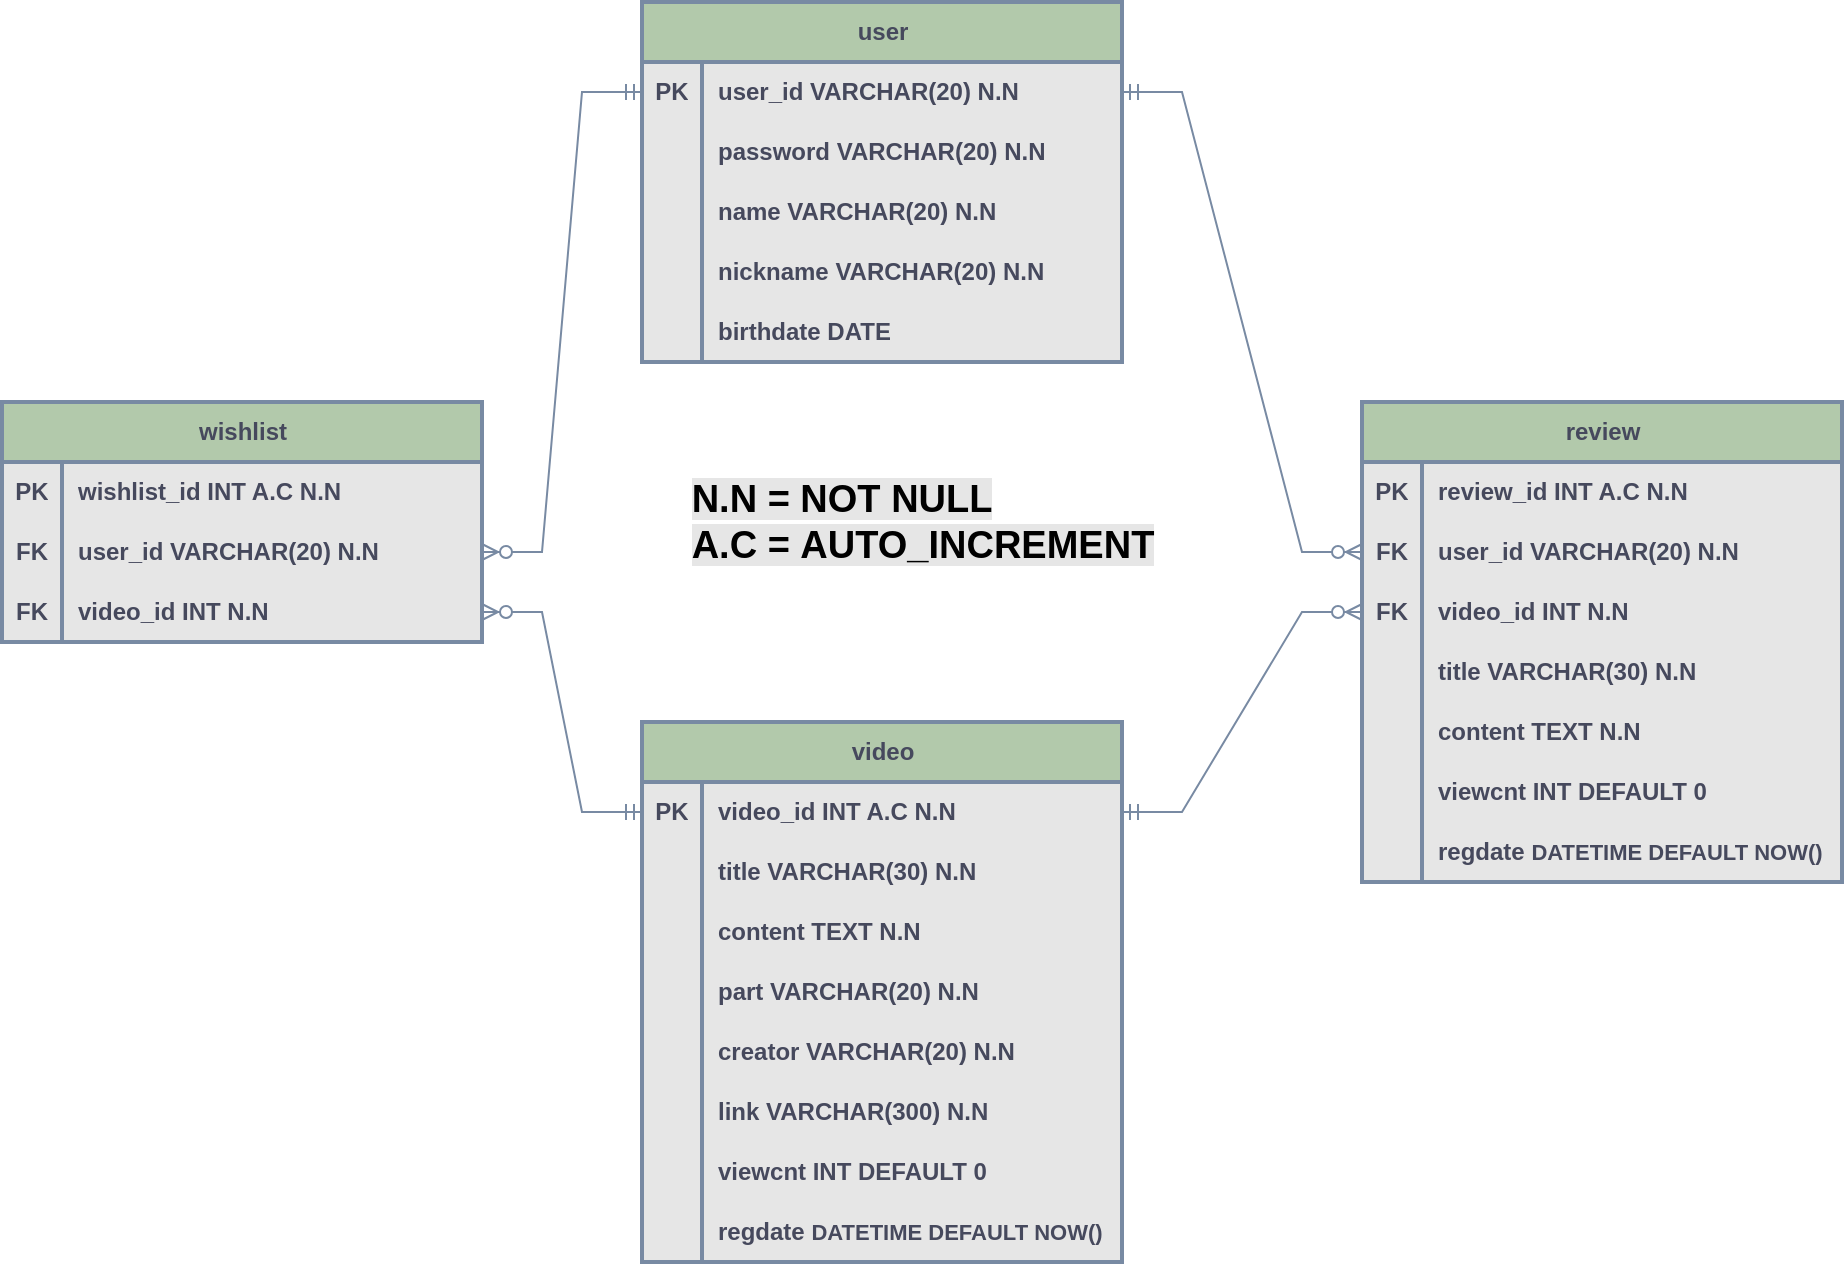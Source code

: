 <mxfile version="22.0.8" type="device">
  <diagram name="페이지-1" id="cCwl8LIfKbvLRUa88UwK">
    <mxGraphModel dx="2262" dy="659" grid="1" gridSize="10" guides="1" tooltips="1" connect="1" arrows="1" fold="1" page="1" pageScale="1" pageWidth="827" pageHeight="1169" math="0" shadow="0">
      <root>
        <mxCell id="0" />
        <mxCell id="1" parent="0" />
        <mxCell id="FIubQ1Pt_erhtiENu1x_-1" value="video" style="shape=table;startSize=30;container=1;collapsible=1;childLayout=tableLayout;fixedRows=1;rowLines=0;fontStyle=1;align=center;resizeLast=1;html=1;fillColor=#B2C9AB;strokeColor=#788AA3;swimlaneFillColor=#E6E6E6;strokeWidth=2;labelBackgroundColor=none;fontColor=#46495D;" parent="1" vertex="1">
          <mxGeometry x="200" y="480" width="240" height="270" as="geometry" />
        </mxCell>
        <mxCell id="FIubQ1Pt_erhtiENu1x_-5" value="" style="shape=tableRow;horizontal=0;startSize=0;swimlaneHead=0;swimlaneBody=0;fillColor=none;collapsible=0;dropTarget=0;points=[[0,0.5],[1,0.5]];portConstraint=eastwest;top=0;left=0;right=0;bottom=0;fontStyle=1;swimlaneFillColor=#E6E6E6;strokeWidth=2;labelBackgroundColor=none;strokeColor=#788AA3;fontColor=#46495D;" parent="FIubQ1Pt_erhtiENu1x_-1" vertex="1">
          <mxGeometry y="30" width="240" height="30" as="geometry" />
        </mxCell>
        <mxCell id="FIubQ1Pt_erhtiENu1x_-6" value="PK" style="shape=partialRectangle;connectable=0;fillColor=none;top=0;left=0;bottom=0;right=0;editable=1;overflow=hidden;whiteSpace=wrap;html=1;fontStyle=1;swimlaneFillColor=#E6E6E6;strokeWidth=2;labelBackgroundColor=none;strokeColor=#788AA3;fontColor=#46495D;" parent="FIubQ1Pt_erhtiENu1x_-5" vertex="1">
          <mxGeometry width="30" height="30" as="geometry">
            <mxRectangle width="30" height="30" as="alternateBounds" />
          </mxGeometry>
        </mxCell>
        <mxCell id="FIubQ1Pt_erhtiENu1x_-7" value="video_id INT A.C N.N" style="shape=partialRectangle;connectable=0;fillColor=none;top=0;left=0;bottom=0;right=0;align=left;spacingLeft=6;overflow=hidden;whiteSpace=wrap;html=1;fontStyle=1;swimlaneFillColor=#E6E6E6;strokeWidth=2;labelBackgroundColor=none;strokeColor=#788AA3;fontColor=#46495D;" parent="FIubQ1Pt_erhtiENu1x_-5" vertex="1">
          <mxGeometry x="30" width="210" height="30" as="geometry">
            <mxRectangle width="210" height="30" as="alternateBounds" />
          </mxGeometry>
        </mxCell>
        <mxCell id="FIubQ1Pt_erhtiENu1x_-95" value="" style="shape=tableRow;horizontal=0;startSize=0;swimlaneHead=0;swimlaneBody=0;fillColor=none;collapsible=0;dropTarget=0;points=[[0,0.5],[1,0.5]];portConstraint=eastwest;top=0;left=0;right=0;bottom=0;fontStyle=1;swimlaneFillColor=#E6E6E6;strokeWidth=2;labelBackgroundColor=none;strokeColor=#788AA3;fontColor=#46495D;" parent="FIubQ1Pt_erhtiENu1x_-1" vertex="1">
          <mxGeometry y="60" width="240" height="30" as="geometry" />
        </mxCell>
        <mxCell id="FIubQ1Pt_erhtiENu1x_-96" value="" style="shape=partialRectangle;connectable=0;fillColor=none;top=0;left=0;bottom=0;right=0;editable=1;overflow=hidden;whiteSpace=wrap;html=1;fontStyle=1;swimlaneFillColor=#E6E6E6;strokeWidth=2;labelBackgroundColor=none;strokeColor=#788AA3;fontColor=#46495D;" parent="FIubQ1Pt_erhtiENu1x_-95" vertex="1">
          <mxGeometry width="30" height="30" as="geometry">
            <mxRectangle width="30" height="30" as="alternateBounds" />
          </mxGeometry>
        </mxCell>
        <mxCell id="FIubQ1Pt_erhtiENu1x_-97" value="title VARCHAR(30) N.N" style="shape=partialRectangle;connectable=0;fillColor=none;top=0;left=0;bottom=0;right=0;align=left;spacingLeft=6;overflow=hidden;whiteSpace=wrap;html=1;fontStyle=1;swimlaneFillColor=#E6E6E6;strokeWidth=2;labelBackgroundColor=none;strokeColor=#788AA3;fontColor=#46495D;" parent="FIubQ1Pt_erhtiENu1x_-95" vertex="1">
          <mxGeometry x="30" width="210" height="30" as="geometry">
            <mxRectangle width="210" height="30" as="alternateBounds" />
          </mxGeometry>
        </mxCell>
        <mxCell id="FIubQ1Pt_erhtiENu1x_-8" value="" style="shape=tableRow;horizontal=0;startSize=0;swimlaneHead=0;swimlaneBody=0;fillColor=none;collapsible=0;dropTarget=0;points=[[0,0.5],[1,0.5]];portConstraint=eastwest;top=0;left=0;right=0;bottom=0;fontStyle=1;swimlaneFillColor=#E6E6E6;strokeWidth=2;labelBackgroundColor=none;strokeColor=#788AA3;fontColor=#46495D;" parent="FIubQ1Pt_erhtiENu1x_-1" vertex="1">
          <mxGeometry y="90" width="240" height="30" as="geometry" />
        </mxCell>
        <mxCell id="FIubQ1Pt_erhtiENu1x_-9" value="" style="shape=partialRectangle;connectable=0;fillColor=none;top=0;left=0;bottom=0;right=0;editable=1;overflow=hidden;whiteSpace=wrap;html=1;fontStyle=1;swimlaneFillColor=#E6E6E6;strokeWidth=2;labelBackgroundColor=none;strokeColor=#788AA3;fontColor=#46495D;" parent="FIubQ1Pt_erhtiENu1x_-8" vertex="1">
          <mxGeometry width="30" height="30" as="geometry">
            <mxRectangle width="30" height="30" as="alternateBounds" />
          </mxGeometry>
        </mxCell>
        <mxCell id="FIubQ1Pt_erhtiENu1x_-10" value="content TEXT N.N" style="shape=partialRectangle;connectable=0;fillColor=none;top=0;left=0;bottom=0;right=0;align=left;spacingLeft=6;overflow=hidden;whiteSpace=wrap;html=1;fontStyle=1;swimlaneFillColor=#E6E6E6;strokeWidth=2;labelBackgroundColor=none;strokeColor=#788AA3;fontColor=#46495D;" parent="FIubQ1Pt_erhtiENu1x_-8" vertex="1">
          <mxGeometry x="30" width="210" height="30" as="geometry">
            <mxRectangle width="210" height="30" as="alternateBounds" />
          </mxGeometry>
        </mxCell>
        <mxCell id="FIubQ1Pt_erhtiENu1x_-11" value="" style="shape=tableRow;horizontal=0;startSize=0;swimlaneHead=0;swimlaneBody=0;fillColor=none;collapsible=0;dropTarget=0;points=[[0,0.5],[1,0.5]];portConstraint=eastwest;top=0;left=0;right=0;bottom=0;fontStyle=1;swimlaneFillColor=#E6E6E6;strokeWidth=2;labelBackgroundColor=none;strokeColor=#788AA3;fontColor=#46495D;" parent="FIubQ1Pt_erhtiENu1x_-1" vertex="1">
          <mxGeometry y="120" width="240" height="30" as="geometry" />
        </mxCell>
        <mxCell id="FIubQ1Pt_erhtiENu1x_-12" value="" style="shape=partialRectangle;connectable=0;fillColor=none;top=0;left=0;bottom=0;right=0;editable=1;overflow=hidden;whiteSpace=wrap;html=1;fontStyle=1;swimlaneFillColor=#E6E6E6;strokeWidth=2;labelBackgroundColor=none;strokeColor=#788AA3;fontColor=#46495D;" parent="FIubQ1Pt_erhtiENu1x_-11" vertex="1">
          <mxGeometry width="30" height="30" as="geometry">
            <mxRectangle width="30" height="30" as="alternateBounds" />
          </mxGeometry>
        </mxCell>
        <mxCell id="FIubQ1Pt_erhtiENu1x_-13" value="part VARCHAR(20) N.N" style="shape=partialRectangle;connectable=0;fillColor=none;top=0;left=0;bottom=0;right=0;align=left;spacingLeft=6;overflow=hidden;whiteSpace=wrap;html=1;fontStyle=1;swimlaneFillColor=#E6E6E6;strokeWidth=2;labelBackgroundColor=none;strokeColor=#788AA3;fontColor=#46495D;" parent="FIubQ1Pt_erhtiENu1x_-11" vertex="1">
          <mxGeometry x="30" width="210" height="30" as="geometry">
            <mxRectangle width="210" height="30" as="alternateBounds" />
          </mxGeometry>
        </mxCell>
        <mxCell id="NWQVJ_j_wXv8ozggGAOu-1" value="" style="shape=tableRow;horizontal=0;startSize=0;swimlaneHead=0;swimlaneBody=0;fillColor=none;collapsible=0;dropTarget=0;points=[[0,0.5],[1,0.5]];portConstraint=eastwest;top=0;left=0;right=0;bottom=0;fontStyle=1;swimlaneFillColor=#E6E6E6;strokeWidth=2;labelBackgroundColor=none;strokeColor=#788AA3;fontColor=#46495D;" vertex="1" parent="FIubQ1Pt_erhtiENu1x_-1">
          <mxGeometry y="150" width="240" height="30" as="geometry" />
        </mxCell>
        <mxCell id="NWQVJ_j_wXv8ozggGAOu-2" value="" style="shape=partialRectangle;connectable=0;fillColor=none;top=0;left=0;bottom=0;right=0;editable=1;overflow=hidden;whiteSpace=wrap;html=1;fontStyle=1;swimlaneFillColor=#E6E6E6;strokeWidth=2;labelBackgroundColor=none;strokeColor=#788AA3;fontColor=#46495D;" vertex="1" parent="NWQVJ_j_wXv8ozggGAOu-1">
          <mxGeometry width="30" height="30" as="geometry">
            <mxRectangle width="30" height="30" as="alternateBounds" />
          </mxGeometry>
        </mxCell>
        <mxCell id="NWQVJ_j_wXv8ozggGAOu-3" value="creator VARCHAR(20) N.N" style="shape=partialRectangle;connectable=0;fillColor=none;top=0;left=0;bottom=0;right=0;align=left;spacingLeft=6;overflow=hidden;whiteSpace=wrap;html=1;fontStyle=1;swimlaneFillColor=#E6E6E6;strokeWidth=2;labelBackgroundColor=none;strokeColor=#788AA3;fontColor=#46495D;" vertex="1" parent="NWQVJ_j_wXv8ozggGAOu-1">
          <mxGeometry x="30" width="210" height="30" as="geometry">
            <mxRectangle width="210" height="30" as="alternateBounds" />
          </mxGeometry>
        </mxCell>
        <mxCell id="FIubQ1Pt_erhtiENu1x_-98" value="" style="shape=tableRow;horizontal=0;startSize=0;swimlaneHead=0;swimlaneBody=0;fillColor=none;collapsible=0;dropTarget=0;points=[[0,0.5],[1,0.5]];portConstraint=eastwest;top=0;left=0;right=0;bottom=0;fontStyle=1;swimlaneFillColor=#E6E6E6;strokeWidth=2;labelBackgroundColor=none;strokeColor=#788AA3;fontColor=#46495D;" parent="FIubQ1Pt_erhtiENu1x_-1" vertex="1">
          <mxGeometry y="180" width="240" height="30" as="geometry" />
        </mxCell>
        <mxCell id="FIubQ1Pt_erhtiENu1x_-99" value="" style="shape=partialRectangle;connectable=0;fillColor=none;top=0;left=0;bottom=0;right=0;editable=1;overflow=hidden;whiteSpace=wrap;html=1;fontStyle=1;swimlaneFillColor=#E6E6E6;strokeWidth=2;labelBackgroundColor=none;strokeColor=#788AA3;fontColor=#46495D;" parent="FIubQ1Pt_erhtiENu1x_-98" vertex="1">
          <mxGeometry width="30" height="30" as="geometry">
            <mxRectangle width="30" height="30" as="alternateBounds" />
          </mxGeometry>
        </mxCell>
        <mxCell id="FIubQ1Pt_erhtiENu1x_-100" value="link VARCHAR(300) N.N" style="shape=partialRectangle;connectable=0;fillColor=none;top=0;left=0;bottom=0;right=0;align=left;spacingLeft=6;overflow=hidden;whiteSpace=wrap;html=1;fontStyle=1;swimlaneFillColor=#E6E6E6;strokeWidth=2;labelBackgroundColor=none;strokeColor=#788AA3;fontColor=#46495D;" parent="FIubQ1Pt_erhtiENu1x_-98" vertex="1">
          <mxGeometry x="30" width="210" height="30" as="geometry">
            <mxRectangle width="210" height="30" as="alternateBounds" />
          </mxGeometry>
        </mxCell>
        <mxCell id="NWQVJ_j_wXv8ozggGAOu-4" value="" style="shape=tableRow;horizontal=0;startSize=0;swimlaneHead=0;swimlaneBody=0;fillColor=none;collapsible=0;dropTarget=0;points=[[0,0.5],[1,0.5]];portConstraint=eastwest;top=0;left=0;right=0;bottom=0;fontStyle=1;swimlaneFillColor=#E6E6E6;strokeWidth=2;labelBackgroundColor=none;strokeColor=#788AA3;fontColor=#46495D;" vertex="1" parent="FIubQ1Pt_erhtiENu1x_-1">
          <mxGeometry y="210" width="240" height="30" as="geometry" />
        </mxCell>
        <mxCell id="NWQVJ_j_wXv8ozggGAOu-5" value="" style="shape=partialRectangle;connectable=0;fillColor=none;top=0;left=0;bottom=0;right=0;editable=1;overflow=hidden;whiteSpace=wrap;html=1;fontStyle=1;swimlaneFillColor=#E6E6E6;strokeWidth=2;labelBackgroundColor=none;strokeColor=#788AA3;fontColor=#46495D;" vertex="1" parent="NWQVJ_j_wXv8ozggGAOu-4">
          <mxGeometry width="30" height="30" as="geometry">
            <mxRectangle width="30" height="30" as="alternateBounds" />
          </mxGeometry>
        </mxCell>
        <mxCell id="NWQVJ_j_wXv8ozggGAOu-6" value="viewcnt INT DEFAULT 0" style="shape=partialRectangle;connectable=0;fillColor=none;top=0;left=0;bottom=0;right=0;align=left;spacingLeft=6;overflow=hidden;whiteSpace=wrap;html=1;fontStyle=1;swimlaneFillColor=#E6E6E6;strokeWidth=2;labelBackgroundColor=none;strokeColor=#788AA3;fontColor=#46495D;" vertex="1" parent="NWQVJ_j_wXv8ozggGAOu-4">
          <mxGeometry x="30" width="210" height="30" as="geometry">
            <mxRectangle width="210" height="30" as="alternateBounds" />
          </mxGeometry>
        </mxCell>
        <mxCell id="FIubQ1Pt_erhtiENu1x_-101" value="" style="shape=tableRow;horizontal=0;startSize=0;swimlaneHead=0;swimlaneBody=0;fillColor=none;collapsible=0;dropTarget=0;points=[[0,0.5],[1,0.5]];portConstraint=eastwest;top=0;left=0;right=0;bottom=0;fontStyle=1;swimlaneFillColor=#E6E6E6;strokeWidth=2;labelBackgroundColor=none;strokeColor=#788AA3;fontColor=#46495D;" parent="FIubQ1Pt_erhtiENu1x_-1" vertex="1">
          <mxGeometry y="240" width="240" height="30" as="geometry" />
        </mxCell>
        <mxCell id="FIubQ1Pt_erhtiENu1x_-102" value="" style="shape=partialRectangle;connectable=0;fillColor=none;top=0;left=0;bottom=0;right=0;editable=1;overflow=hidden;whiteSpace=wrap;html=1;fontStyle=1;swimlaneFillColor=#E6E6E6;strokeWidth=2;labelBackgroundColor=none;strokeColor=#788AA3;fontColor=#46495D;" parent="FIubQ1Pt_erhtiENu1x_-101" vertex="1">
          <mxGeometry width="30" height="30" as="geometry">
            <mxRectangle width="30" height="30" as="alternateBounds" />
          </mxGeometry>
        </mxCell>
        <mxCell id="FIubQ1Pt_erhtiENu1x_-103" value="regdate &lt;font style=&quot;font-size: 11px;&quot;&gt;DATETIME DEFAULT NOW()&lt;/font&gt;" style="shape=partialRectangle;connectable=0;fillColor=none;top=0;left=0;bottom=0;right=0;align=left;spacingLeft=6;overflow=hidden;whiteSpace=wrap;html=1;fontStyle=1;swimlaneFillColor=#E6E6E6;strokeWidth=2;labelBackgroundColor=none;strokeColor=#788AA3;fontColor=#46495D;" parent="FIubQ1Pt_erhtiENu1x_-101" vertex="1">
          <mxGeometry x="30" width="210" height="30" as="geometry">
            <mxRectangle width="210" height="30" as="alternateBounds" />
          </mxGeometry>
        </mxCell>
        <mxCell id="FIubQ1Pt_erhtiENu1x_-14" value="user" style="shape=table;startSize=30;container=1;collapsible=1;childLayout=tableLayout;fixedRows=1;rowLines=0;fontStyle=1;align=center;resizeLast=1;html=1;fillColor=#B2C9AB;strokeColor=#788AA3;swimlaneFillColor=#E6E6E6;strokeWidth=2;labelBackgroundColor=none;fontColor=#46495D;" parent="1" vertex="1">
          <mxGeometry x="200" y="120" width="240" height="180" as="geometry" />
        </mxCell>
        <mxCell id="FIubQ1Pt_erhtiENu1x_-18" value="" style="shape=tableRow;horizontal=0;startSize=0;swimlaneHead=0;swimlaneBody=0;fillColor=none;collapsible=0;dropTarget=0;points=[[0,0.5],[1,0.5]];portConstraint=eastwest;top=0;left=0;right=0;bottom=0;fontStyle=1;swimlaneFillColor=#E6E6E6;strokeWidth=2;labelBackgroundColor=none;strokeColor=#788AA3;fontColor=#46495D;" parent="FIubQ1Pt_erhtiENu1x_-14" vertex="1">
          <mxGeometry y="30" width="240" height="30" as="geometry" />
        </mxCell>
        <mxCell id="FIubQ1Pt_erhtiENu1x_-19" value="PK" style="shape=partialRectangle;connectable=0;fillColor=none;top=0;left=0;bottom=0;right=0;editable=1;overflow=hidden;whiteSpace=wrap;html=1;fontStyle=1;swimlaneFillColor=#E6E6E6;strokeWidth=2;labelBackgroundColor=none;strokeColor=#788AA3;fontColor=#46495D;" parent="FIubQ1Pt_erhtiENu1x_-18" vertex="1">
          <mxGeometry width="30" height="30" as="geometry">
            <mxRectangle width="30" height="30" as="alternateBounds" />
          </mxGeometry>
        </mxCell>
        <mxCell id="FIubQ1Pt_erhtiENu1x_-20" value="&lt;span&gt;user_id VARCHAR(20) N.N&lt;/span&gt;" style="shape=partialRectangle;connectable=0;fillColor=none;top=0;left=0;bottom=0;right=0;align=left;spacingLeft=6;overflow=hidden;whiteSpace=wrap;html=1;fontStyle=1;swimlaneFillColor=#E6E6E6;strokeWidth=2;labelBackgroundColor=none;strokeColor=#788AA3;fontColor=#46495D;" parent="FIubQ1Pt_erhtiENu1x_-18" vertex="1">
          <mxGeometry x="30" width="210" height="30" as="geometry">
            <mxRectangle width="210" height="30" as="alternateBounds" />
          </mxGeometry>
        </mxCell>
        <mxCell id="FIubQ1Pt_erhtiENu1x_-21" value="" style="shape=tableRow;horizontal=0;startSize=0;swimlaneHead=0;swimlaneBody=0;fillColor=none;collapsible=0;dropTarget=0;points=[[0,0.5],[1,0.5]];portConstraint=eastwest;top=0;left=0;right=0;bottom=0;fontStyle=1;swimlaneFillColor=#E6E6E6;strokeWidth=2;labelBackgroundColor=none;strokeColor=#788AA3;fontColor=#46495D;" parent="FIubQ1Pt_erhtiENu1x_-14" vertex="1">
          <mxGeometry y="60" width="240" height="30" as="geometry" />
        </mxCell>
        <mxCell id="FIubQ1Pt_erhtiENu1x_-22" value="" style="shape=partialRectangle;connectable=0;fillColor=none;top=0;left=0;bottom=0;right=0;editable=1;overflow=hidden;whiteSpace=wrap;html=1;fontStyle=1;swimlaneFillColor=#E6E6E6;strokeWidth=2;labelBackgroundColor=none;strokeColor=#788AA3;fontColor=#46495D;" parent="FIubQ1Pt_erhtiENu1x_-21" vertex="1">
          <mxGeometry width="30" height="30" as="geometry">
            <mxRectangle width="30" height="30" as="alternateBounds" />
          </mxGeometry>
        </mxCell>
        <mxCell id="FIubQ1Pt_erhtiENu1x_-23" value="password VARCHAR(20) N.N" style="shape=partialRectangle;connectable=0;fillColor=none;top=0;left=0;bottom=0;right=0;align=left;spacingLeft=6;overflow=hidden;whiteSpace=wrap;html=1;fontStyle=1;swimlaneFillColor=#E6E6E6;strokeWidth=2;labelBackgroundColor=none;strokeColor=#788AA3;fontColor=#46495D;" parent="FIubQ1Pt_erhtiENu1x_-21" vertex="1">
          <mxGeometry x="30" width="210" height="30" as="geometry">
            <mxRectangle width="210" height="30" as="alternateBounds" />
          </mxGeometry>
        </mxCell>
        <mxCell id="FIubQ1Pt_erhtiENu1x_-71" value="" style="shape=tableRow;horizontal=0;startSize=0;swimlaneHead=0;swimlaneBody=0;fillColor=none;collapsible=0;dropTarget=0;points=[[0,0.5],[1,0.5]];portConstraint=eastwest;top=0;left=0;right=0;bottom=0;fontStyle=1;swimlaneFillColor=#E6E6E6;strokeWidth=2;labelBackgroundColor=none;strokeColor=#788AA3;fontColor=#46495D;" parent="FIubQ1Pt_erhtiENu1x_-14" vertex="1">
          <mxGeometry y="90" width="240" height="30" as="geometry" />
        </mxCell>
        <mxCell id="FIubQ1Pt_erhtiENu1x_-72" value="" style="shape=partialRectangle;connectable=0;fillColor=none;top=0;left=0;bottom=0;right=0;editable=1;overflow=hidden;whiteSpace=wrap;html=1;fontStyle=1;swimlaneFillColor=#E6E6E6;strokeWidth=2;labelBackgroundColor=none;strokeColor=#788AA3;fontColor=#46495D;" parent="FIubQ1Pt_erhtiENu1x_-71" vertex="1">
          <mxGeometry width="30" height="30" as="geometry">
            <mxRectangle width="30" height="30" as="alternateBounds" />
          </mxGeometry>
        </mxCell>
        <mxCell id="FIubQ1Pt_erhtiENu1x_-73" value="name VARCHAR(20) N.N" style="shape=partialRectangle;connectable=0;fillColor=none;top=0;left=0;bottom=0;right=0;align=left;spacingLeft=6;overflow=hidden;whiteSpace=wrap;html=1;fontStyle=1;swimlaneFillColor=#E6E6E6;strokeWidth=2;labelBackgroundColor=none;strokeColor=#788AA3;fontColor=#46495D;" parent="FIubQ1Pt_erhtiENu1x_-71" vertex="1">
          <mxGeometry x="30" width="210" height="30" as="geometry">
            <mxRectangle width="210" height="30" as="alternateBounds" />
          </mxGeometry>
        </mxCell>
        <mxCell id="FIubQ1Pt_erhtiENu1x_-77" value="" style="shape=tableRow;horizontal=0;startSize=0;swimlaneHead=0;swimlaneBody=0;fillColor=none;collapsible=0;dropTarget=0;points=[[0,0.5],[1,0.5]];portConstraint=eastwest;top=0;left=0;right=0;bottom=0;fontStyle=1;swimlaneFillColor=#E6E6E6;strokeWidth=2;labelBackgroundColor=none;strokeColor=#788AA3;fontColor=#46495D;" parent="FIubQ1Pt_erhtiENu1x_-14" vertex="1">
          <mxGeometry y="120" width="240" height="30" as="geometry" />
        </mxCell>
        <mxCell id="FIubQ1Pt_erhtiENu1x_-78" value="" style="shape=partialRectangle;connectable=0;fillColor=none;top=0;left=0;bottom=0;right=0;editable=1;overflow=hidden;whiteSpace=wrap;html=1;fontStyle=1;swimlaneFillColor=#E6E6E6;strokeWidth=2;labelBackgroundColor=none;strokeColor=#788AA3;fontColor=#46495D;" parent="FIubQ1Pt_erhtiENu1x_-77" vertex="1">
          <mxGeometry width="30" height="30" as="geometry">
            <mxRectangle width="30" height="30" as="alternateBounds" />
          </mxGeometry>
        </mxCell>
        <mxCell id="FIubQ1Pt_erhtiENu1x_-79" value="nickname VARCHAR(20) N.N" style="shape=partialRectangle;connectable=0;fillColor=none;top=0;left=0;bottom=0;right=0;align=left;spacingLeft=6;overflow=hidden;whiteSpace=wrap;html=1;fontStyle=1;swimlaneFillColor=#E6E6E6;strokeWidth=2;labelBackgroundColor=none;strokeColor=#788AA3;fontColor=#46495D;" parent="FIubQ1Pt_erhtiENu1x_-77" vertex="1">
          <mxGeometry x="30" width="210" height="30" as="geometry">
            <mxRectangle width="210" height="30" as="alternateBounds" />
          </mxGeometry>
        </mxCell>
        <mxCell id="FIubQ1Pt_erhtiENu1x_-80" value="" style="shape=tableRow;horizontal=0;startSize=0;swimlaneHead=0;swimlaneBody=0;fillColor=none;collapsible=0;dropTarget=0;points=[[0,0.5],[1,0.5]];portConstraint=eastwest;top=0;left=0;right=0;bottom=0;fontStyle=1;swimlaneFillColor=#E6E6E6;strokeWidth=2;labelBackgroundColor=none;strokeColor=#788AA3;fontColor=#46495D;" parent="FIubQ1Pt_erhtiENu1x_-14" vertex="1">
          <mxGeometry y="150" width="240" height="30" as="geometry" />
        </mxCell>
        <mxCell id="FIubQ1Pt_erhtiENu1x_-81" value="" style="shape=partialRectangle;connectable=0;fillColor=none;top=0;left=0;bottom=0;right=0;editable=1;overflow=hidden;whiteSpace=wrap;html=1;fontStyle=1;swimlaneFillColor=#E6E6E6;strokeWidth=2;labelBackgroundColor=none;strokeColor=#788AA3;fontColor=#46495D;" parent="FIubQ1Pt_erhtiENu1x_-80" vertex="1">
          <mxGeometry width="30" height="30" as="geometry">
            <mxRectangle width="30" height="30" as="alternateBounds" />
          </mxGeometry>
        </mxCell>
        <mxCell id="FIubQ1Pt_erhtiENu1x_-82" value="birthdate DATE" style="shape=partialRectangle;connectable=0;fillColor=none;top=0;left=0;bottom=0;right=0;align=left;spacingLeft=6;overflow=hidden;whiteSpace=wrap;html=1;fontStyle=1;swimlaneFillColor=#E6E6E6;strokeWidth=2;labelBackgroundColor=none;strokeColor=#788AA3;fontColor=#46495D;" parent="FIubQ1Pt_erhtiENu1x_-80" vertex="1">
          <mxGeometry x="30" width="210" height="30" as="geometry">
            <mxRectangle width="210" height="30" as="alternateBounds" />
          </mxGeometry>
        </mxCell>
        <mxCell id="FIubQ1Pt_erhtiENu1x_-27" value="review" style="shape=table;startSize=30;container=1;collapsible=1;childLayout=tableLayout;fixedRows=1;rowLines=0;fontStyle=1;align=center;resizeLast=1;html=1;fillColor=#B2C9AB;strokeColor=#788AA3;strokeWidth=2;swimlaneFillColor=#E6E6E6;labelBackgroundColor=none;fontColor=#46495D;" parent="1" vertex="1">
          <mxGeometry x="560" y="320" width="240" height="240" as="geometry" />
        </mxCell>
        <mxCell id="FIubQ1Pt_erhtiENu1x_-31" value="" style="shape=tableRow;horizontal=0;startSize=0;swimlaneHead=0;swimlaneBody=0;fillColor=none;collapsible=0;dropTarget=0;points=[[0,0.5],[1,0.5]];portConstraint=eastwest;top=0;left=0;right=0;bottom=0;fontStyle=1;strokeWidth=2;swimlaneFillColor=#E6E6E6;labelBackgroundColor=none;strokeColor=#788AA3;fontColor=#46495D;" parent="FIubQ1Pt_erhtiENu1x_-27" vertex="1">
          <mxGeometry y="30" width="240" height="30" as="geometry" />
        </mxCell>
        <mxCell id="FIubQ1Pt_erhtiENu1x_-32" value="PK" style="shape=partialRectangle;connectable=0;fillColor=none;top=0;left=0;bottom=0;right=0;editable=1;overflow=hidden;whiteSpace=wrap;html=1;fontStyle=1;strokeWidth=2;swimlaneFillColor=#E6E6E6;labelBackgroundColor=none;strokeColor=#788AA3;fontColor=#46495D;" parent="FIubQ1Pt_erhtiENu1x_-31" vertex="1">
          <mxGeometry width="30" height="30" as="geometry">
            <mxRectangle width="30" height="30" as="alternateBounds" />
          </mxGeometry>
        </mxCell>
        <mxCell id="FIubQ1Pt_erhtiENu1x_-33" value="review_id INT A.C N.N" style="shape=partialRectangle;connectable=0;fillColor=none;top=0;left=0;bottom=0;right=0;align=left;spacingLeft=6;overflow=hidden;whiteSpace=wrap;html=1;fontStyle=1;strokeWidth=2;swimlaneFillColor=#E6E6E6;labelBackgroundColor=none;strokeColor=#788AA3;fontColor=#46495D;" parent="FIubQ1Pt_erhtiENu1x_-31" vertex="1">
          <mxGeometry x="30" width="210" height="30" as="geometry">
            <mxRectangle width="210" height="30" as="alternateBounds" />
          </mxGeometry>
        </mxCell>
        <mxCell id="FIubQ1Pt_erhtiENu1x_-34" value="" style="shape=tableRow;horizontal=0;startSize=0;swimlaneHead=0;swimlaneBody=0;fillColor=none;collapsible=0;dropTarget=0;points=[[0,0.5],[1,0.5]];portConstraint=eastwest;top=0;left=0;right=0;bottom=0;fontStyle=1;strokeWidth=2;swimlaneFillColor=#E6E6E6;labelBackgroundColor=none;strokeColor=#788AA3;fontColor=#46495D;" parent="FIubQ1Pt_erhtiENu1x_-27" vertex="1">
          <mxGeometry y="60" width="240" height="30" as="geometry" />
        </mxCell>
        <mxCell id="FIubQ1Pt_erhtiENu1x_-35" value="FK" style="shape=partialRectangle;connectable=0;fillColor=none;top=0;left=0;bottom=0;right=0;editable=1;overflow=hidden;whiteSpace=wrap;html=1;fontStyle=1;strokeWidth=2;swimlaneFillColor=#E6E6E6;labelBackgroundColor=none;strokeColor=#788AA3;fontColor=#46495D;" parent="FIubQ1Pt_erhtiENu1x_-34" vertex="1">
          <mxGeometry width="30" height="30" as="geometry">
            <mxRectangle width="30" height="30" as="alternateBounds" />
          </mxGeometry>
        </mxCell>
        <mxCell id="FIubQ1Pt_erhtiENu1x_-36" value="user_id VARCHAR(20) N.N" style="shape=partialRectangle;connectable=0;fillColor=none;top=0;left=0;bottom=0;right=0;align=left;spacingLeft=6;overflow=hidden;whiteSpace=wrap;html=1;fontStyle=1;strokeWidth=2;swimlaneFillColor=#E6E6E6;labelBackgroundColor=none;strokeColor=#788AA3;fontColor=#46495D;" parent="FIubQ1Pt_erhtiENu1x_-34" vertex="1">
          <mxGeometry x="30" width="210" height="30" as="geometry">
            <mxRectangle width="210" height="30" as="alternateBounds" />
          </mxGeometry>
        </mxCell>
        <mxCell id="FIubQ1Pt_erhtiENu1x_-37" value="" style="shape=tableRow;horizontal=0;startSize=0;swimlaneHead=0;swimlaneBody=0;fillColor=none;collapsible=0;dropTarget=0;points=[[0,0.5],[1,0.5]];portConstraint=eastwest;top=0;left=0;right=0;bottom=0;fontStyle=1;strokeWidth=2;swimlaneFillColor=#E6E6E6;labelBackgroundColor=none;strokeColor=#788AA3;fontColor=#46495D;" parent="FIubQ1Pt_erhtiENu1x_-27" vertex="1">
          <mxGeometry y="90" width="240" height="30" as="geometry" />
        </mxCell>
        <mxCell id="FIubQ1Pt_erhtiENu1x_-38" value="FK" style="shape=partialRectangle;connectable=0;fillColor=none;top=0;left=0;bottom=0;right=0;editable=1;overflow=hidden;whiteSpace=wrap;html=1;fontStyle=1;strokeWidth=2;swimlaneFillColor=#E6E6E6;labelBackgroundColor=none;strokeColor=#788AA3;fontColor=#46495D;" parent="FIubQ1Pt_erhtiENu1x_-37" vertex="1">
          <mxGeometry width="30" height="30" as="geometry">
            <mxRectangle width="30" height="30" as="alternateBounds" />
          </mxGeometry>
        </mxCell>
        <mxCell id="FIubQ1Pt_erhtiENu1x_-39" value="video_id INT&amp;nbsp;N.N" style="shape=partialRectangle;connectable=0;fillColor=none;top=0;left=0;bottom=0;right=0;align=left;spacingLeft=6;overflow=hidden;whiteSpace=wrap;html=1;fontStyle=1;strokeWidth=2;swimlaneFillColor=#E6E6E6;labelBackgroundColor=none;strokeColor=#788AA3;fontColor=#46495D;" parent="FIubQ1Pt_erhtiENu1x_-37" vertex="1">
          <mxGeometry x="30" width="210" height="30" as="geometry">
            <mxRectangle width="210" height="30" as="alternateBounds" />
          </mxGeometry>
        </mxCell>
        <mxCell id="FIubQ1Pt_erhtiENu1x_-107" value="" style="shape=tableRow;horizontal=0;startSize=0;swimlaneHead=0;swimlaneBody=0;fillColor=none;collapsible=0;dropTarget=0;points=[[0,0.5],[1,0.5]];portConstraint=eastwest;top=0;left=0;right=0;bottom=0;fontStyle=1;strokeWidth=2;swimlaneFillColor=#E6E6E6;labelBackgroundColor=none;strokeColor=#788AA3;fontColor=#46495D;" parent="FIubQ1Pt_erhtiENu1x_-27" vertex="1">
          <mxGeometry y="120" width="240" height="30" as="geometry" />
        </mxCell>
        <mxCell id="FIubQ1Pt_erhtiENu1x_-108" value="" style="shape=partialRectangle;connectable=0;fillColor=none;top=0;left=0;bottom=0;right=0;editable=1;overflow=hidden;whiteSpace=wrap;html=1;fontStyle=1;strokeWidth=2;swimlaneFillColor=#E6E6E6;labelBackgroundColor=none;strokeColor=#788AA3;fontColor=#46495D;" parent="FIubQ1Pt_erhtiENu1x_-107" vertex="1">
          <mxGeometry width="30" height="30" as="geometry">
            <mxRectangle width="30" height="30" as="alternateBounds" />
          </mxGeometry>
        </mxCell>
        <mxCell id="FIubQ1Pt_erhtiENu1x_-109" value="title VARCHAR(30) N.N" style="shape=partialRectangle;connectable=0;fillColor=none;top=0;left=0;bottom=0;right=0;align=left;spacingLeft=6;overflow=hidden;whiteSpace=wrap;html=1;fontStyle=1;strokeWidth=2;swimlaneFillColor=#E6E6E6;labelBackgroundColor=none;strokeColor=#788AA3;fontColor=#46495D;" parent="FIubQ1Pt_erhtiENu1x_-107" vertex="1">
          <mxGeometry x="30" width="210" height="30" as="geometry">
            <mxRectangle width="210" height="30" as="alternateBounds" />
          </mxGeometry>
        </mxCell>
        <mxCell id="FIubQ1Pt_erhtiENu1x_-110" value="" style="shape=tableRow;horizontal=0;startSize=0;swimlaneHead=0;swimlaneBody=0;fillColor=none;collapsible=0;dropTarget=0;points=[[0,0.5],[1,0.5]];portConstraint=eastwest;top=0;left=0;right=0;bottom=0;fontStyle=1;strokeWidth=2;swimlaneFillColor=#E6E6E6;labelBackgroundColor=none;strokeColor=#788AA3;fontColor=#46495D;" parent="FIubQ1Pt_erhtiENu1x_-27" vertex="1">
          <mxGeometry y="150" width="240" height="30" as="geometry" />
        </mxCell>
        <mxCell id="FIubQ1Pt_erhtiENu1x_-111" value="" style="shape=partialRectangle;connectable=0;fillColor=none;top=0;left=0;bottom=0;right=0;editable=1;overflow=hidden;whiteSpace=wrap;html=1;fontStyle=1;strokeWidth=2;swimlaneFillColor=#E6E6E6;labelBackgroundColor=none;strokeColor=#788AA3;fontColor=#46495D;" parent="FIubQ1Pt_erhtiENu1x_-110" vertex="1">
          <mxGeometry width="30" height="30" as="geometry">
            <mxRectangle width="30" height="30" as="alternateBounds" />
          </mxGeometry>
        </mxCell>
        <mxCell id="FIubQ1Pt_erhtiENu1x_-112" value="content TEXT N.N" style="shape=partialRectangle;connectable=0;fillColor=none;top=0;left=0;bottom=0;right=0;align=left;spacingLeft=6;overflow=hidden;whiteSpace=wrap;html=1;fontStyle=1;strokeWidth=2;swimlaneFillColor=#E6E6E6;labelBackgroundColor=none;strokeColor=#788AA3;fontColor=#46495D;" parent="FIubQ1Pt_erhtiENu1x_-110" vertex="1">
          <mxGeometry x="30" width="210" height="30" as="geometry">
            <mxRectangle width="210" height="30" as="alternateBounds" />
          </mxGeometry>
        </mxCell>
        <mxCell id="FIubQ1Pt_erhtiENu1x_-113" value="" style="shape=tableRow;horizontal=0;startSize=0;swimlaneHead=0;swimlaneBody=0;fillColor=none;collapsible=0;dropTarget=0;points=[[0,0.5],[1,0.5]];portConstraint=eastwest;top=0;left=0;right=0;bottom=0;fontStyle=1;strokeWidth=2;swimlaneFillColor=#E6E6E6;labelBackgroundColor=none;strokeColor=#788AA3;fontColor=#46495D;" parent="FIubQ1Pt_erhtiENu1x_-27" vertex="1">
          <mxGeometry y="180" width="240" height="30" as="geometry" />
        </mxCell>
        <mxCell id="FIubQ1Pt_erhtiENu1x_-114" value="" style="shape=partialRectangle;connectable=0;fillColor=none;top=0;left=0;bottom=0;right=0;editable=1;overflow=hidden;whiteSpace=wrap;html=1;fontStyle=1;strokeWidth=2;swimlaneFillColor=#E6E6E6;labelBackgroundColor=none;strokeColor=#788AA3;fontColor=#46495D;" parent="FIubQ1Pt_erhtiENu1x_-113" vertex="1">
          <mxGeometry width="30" height="30" as="geometry">
            <mxRectangle width="30" height="30" as="alternateBounds" />
          </mxGeometry>
        </mxCell>
        <mxCell id="FIubQ1Pt_erhtiENu1x_-115" value="viewcnt INT DEFAULT 0" style="shape=partialRectangle;connectable=0;fillColor=none;top=0;left=0;bottom=0;right=0;align=left;spacingLeft=6;overflow=hidden;whiteSpace=wrap;html=1;fontStyle=1;strokeWidth=2;swimlaneFillColor=#E6E6E6;labelBackgroundColor=none;strokeColor=#788AA3;fontColor=#46495D;" parent="FIubQ1Pt_erhtiENu1x_-113" vertex="1">
          <mxGeometry x="30" width="210" height="30" as="geometry">
            <mxRectangle width="210" height="30" as="alternateBounds" />
          </mxGeometry>
        </mxCell>
        <mxCell id="FIubQ1Pt_erhtiENu1x_-116" value="" style="shape=tableRow;horizontal=0;startSize=0;swimlaneHead=0;swimlaneBody=0;fillColor=none;collapsible=0;dropTarget=0;points=[[0,0.5],[1,0.5]];portConstraint=eastwest;top=0;left=0;right=0;bottom=0;fontStyle=1;strokeWidth=2;swimlaneFillColor=#E6E6E6;labelBackgroundColor=none;strokeColor=#788AA3;fontColor=#46495D;" parent="FIubQ1Pt_erhtiENu1x_-27" vertex="1">
          <mxGeometry y="210" width="240" height="30" as="geometry" />
        </mxCell>
        <mxCell id="FIubQ1Pt_erhtiENu1x_-117" value="" style="shape=partialRectangle;connectable=0;fillColor=none;top=0;left=0;bottom=0;right=0;editable=1;overflow=hidden;whiteSpace=wrap;html=1;fontStyle=1;strokeWidth=2;swimlaneFillColor=#E6E6E6;labelBackgroundColor=none;strokeColor=#788AA3;fontColor=#46495D;" parent="FIubQ1Pt_erhtiENu1x_-116" vertex="1">
          <mxGeometry width="30" height="30" as="geometry">
            <mxRectangle width="30" height="30" as="alternateBounds" />
          </mxGeometry>
        </mxCell>
        <mxCell id="FIubQ1Pt_erhtiENu1x_-118" value="regdate &lt;font style=&quot;font-size: 11px;&quot;&gt;DATETIME DEFAULT NOW()&lt;/font&gt;" style="shape=partialRectangle;connectable=0;fillColor=none;top=0;left=0;bottom=0;right=0;align=left;spacingLeft=6;overflow=hidden;whiteSpace=wrap;html=1;fontStyle=1;strokeWidth=2;swimlaneFillColor=#E6E6E6;labelBackgroundColor=none;strokeColor=#788AA3;fontColor=#46495D;" parent="FIubQ1Pt_erhtiENu1x_-116" vertex="1">
          <mxGeometry x="30" width="210" height="30" as="geometry">
            <mxRectangle width="210" height="30" as="alternateBounds" />
          </mxGeometry>
        </mxCell>
        <mxCell id="FIubQ1Pt_erhtiENu1x_-120" value="" style="edgeStyle=entityRelationEdgeStyle;fontSize=12;html=1;endArrow=ERzeroToMany;startArrow=ERmandOne;rounded=0;strokeColor=#788AA3;fontColor=#46495D;fillColor=#B2C9AB;" parent="1" source="FIubQ1Pt_erhtiENu1x_-18" target="FIubQ1Pt_erhtiENu1x_-34" edge="1">
          <mxGeometry width="100" height="100" relative="1" as="geometry">
            <mxPoint y="180" as="sourcePoint" />
            <mxPoint x="100" y="80" as="targetPoint" />
            <Array as="points">
              <mxPoint x="20" y="-120" />
              <mxPoint x="-30" y="100" />
              <mxPoint x="350" y="460" />
              <mxPoint x="410" y="450" />
            </Array>
          </mxGeometry>
        </mxCell>
        <mxCell id="FIubQ1Pt_erhtiENu1x_-121" value="" style="edgeStyle=entityRelationEdgeStyle;fontSize=12;html=1;endArrow=ERzeroToMany;startArrow=ERmandOne;rounded=0;strokeColor=#788AA3;fontColor=#46495D;fillColor=#B2C9AB;" parent="1" source="FIubQ1Pt_erhtiENu1x_-5" target="FIubQ1Pt_erhtiENu1x_-37" edge="1">
          <mxGeometry width="100" height="100" relative="1" as="geometry">
            <mxPoint x="210" y="400" as="sourcePoint" />
            <mxPoint x="290" y="710" as="targetPoint" />
            <Array as="points">
              <mxPoint x="-130" y="115" />
              <mxPoint x="-180" y="335" />
              <mxPoint x="200" y="695" />
              <mxPoint x="260" y="685" />
            </Array>
          </mxGeometry>
        </mxCell>
        <mxCell id="yMgoRq2WjAfj9UwGe6Io-4" value="&lt;div style=&quot;text-align: left; font-size: 19px;&quot;&gt;&lt;font style=&quot;font-size: 19px; background-color: rgb(230, 230, 230);&quot; face=&quot;Helvetica&quot;&gt;N.N = NOT NULL&lt;/font&gt;&lt;/div&gt;&lt;div style=&quot;text-align: left; font-size: 19px;&quot;&gt;&lt;font style=&quot;font-size: 19px; background-color: rgb(230, 230, 230);&quot; face=&quot;Helvetica&quot;&gt;A.C =&amp;nbsp;AUTO_INCREMENT&lt;/font&gt;&lt;/div&gt;" style="text;strokeColor=none;fillColor=none;html=1;fontSize=20;fontStyle=1;verticalAlign=middle;align=center;fontFamily=Architects Daughter;" parent="1" vertex="1">
          <mxGeometry x="290" y="360" width="100" height="40" as="geometry" />
        </mxCell>
        <mxCell id="NWQVJ_j_wXv8ozggGAOu-7" value="wishlist" style="shape=table;startSize=30;container=1;collapsible=1;childLayout=tableLayout;fixedRows=1;rowLines=0;fontStyle=1;align=center;resizeLast=1;html=1;fillColor=#B2C9AB;strokeColor=#788AA3;strokeWidth=2;swimlaneFillColor=#E6E6E6;labelBackgroundColor=none;fontColor=#46495D;" vertex="1" parent="1">
          <mxGeometry x="-120" y="320" width="240" height="120" as="geometry" />
        </mxCell>
        <mxCell id="NWQVJ_j_wXv8ozggGAOu-8" value="" style="shape=tableRow;horizontal=0;startSize=0;swimlaneHead=0;swimlaneBody=0;fillColor=none;collapsible=0;dropTarget=0;points=[[0,0.5],[1,0.5]];portConstraint=eastwest;top=0;left=0;right=0;bottom=0;fontStyle=1;strokeWidth=2;swimlaneFillColor=#E6E6E6;labelBackgroundColor=none;strokeColor=#788AA3;fontColor=#46495D;" vertex="1" parent="NWQVJ_j_wXv8ozggGAOu-7">
          <mxGeometry y="30" width="240" height="30" as="geometry" />
        </mxCell>
        <mxCell id="NWQVJ_j_wXv8ozggGAOu-9" value="PK" style="shape=partialRectangle;connectable=0;fillColor=none;top=0;left=0;bottom=0;right=0;editable=1;overflow=hidden;whiteSpace=wrap;html=1;fontStyle=1;strokeWidth=2;swimlaneFillColor=#E6E6E6;labelBackgroundColor=none;strokeColor=#788AA3;fontColor=#46495D;" vertex="1" parent="NWQVJ_j_wXv8ozggGAOu-8">
          <mxGeometry width="30" height="30" as="geometry">
            <mxRectangle width="30" height="30" as="alternateBounds" />
          </mxGeometry>
        </mxCell>
        <mxCell id="NWQVJ_j_wXv8ozggGAOu-10" value="wishlist_id INT A.C N.N" style="shape=partialRectangle;connectable=0;fillColor=none;top=0;left=0;bottom=0;right=0;align=left;spacingLeft=6;overflow=hidden;whiteSpace=wrap;html=1;fontStyle=1;strokeWidth=2;swimlaneFillColor=#E6E6E6;labelBackgroundColor=none;strokeColor=#788AA3;fontColor=#46495D;" vertex="1" parent="NWQVJ_j_wXv8ozggGAOu-8">
          <mxGeometry x="30" width="210" height="30" as="geometry">
            <mxRectangle width="210" height="30" as="alternateBounds" />
          </mxGeometry>
        </mxCell>
        <mxCell id="NWQVJ_j_wXv8ozggGAOu-11" value="" style="shape=tableRow;horizontal=0;startSize=0;swimlaneHead=0;swimlaneBody=0;fillColor=none;collapsible=0;dropTarget=0;points=[[0,0.5],[1,0.5]];portConstraint=eastwest;top=0;left=0;right=0;bottom=0;fontStyle=1;strokeWidth=2;swimlaneFillColor=#E6E6E6;labelBackgroundColor=none;strokeColor=#788AA3;fontColor=#46495D;" vertex="1" parent="NWQVJ_j_wXv8ozggGAOu-7">
          <mxGeometry y="60" width="240" height="30" as="geometry" />
        </mxCell>
        <mxCell id="NWQVJ_j_wXv8ozggGAOu-12" value="FK" style="shape=partialRectangle;connectable=0;fillColor=none;top=0;left=0;bottom=0;right=0;editable=1;overflow=hidden;whiteSpace=wrap;html=1;fontStyle=1;strokeWidth=2;swimlaneFillColor=#E6E6E6;labelBackgroundColor=none;strokeColor=#788AA3;fontColor=#46495D;" vertex="1" parent="NWQVJ_j_wXv8ozggGAOu-11">
          <mxGeometry width="30" height="30" as="geometry">
            <mxRectangle width="30" height="30" as="alternateBounds" />
          </mxGeometry>
        </mxCell>
        <mxCell id="NWQVJ_j_wXv8ozggGAOu-13" value="user_id VARCHAR(20) N.N" style="shape=partialRectangle;connectable=0;fillColor=none;top=0;left=0;bottom=0;right=0;align=left;spacingLeft=6;overflow=hidden;whiteSpace=wrap;html=1;fontStyle=1;strokeWidth=2;swimlaneFillColor=#E6E6E6;labelBackgroundColor=none;strokeColor=#788AA3;fontColor=#46495D;" vertex="1" parent="NWQVJ_j_wXv8ozggGAOu-11">
          <mxGeometry x="30" width="210" height="30" as="geometry">
            <mxRectangle width="210" height="30" as="alternateBounds" />
          </mxGeometry>
        </mxCell>
        <mxCell id="NWQVJ_j_wXv8ozggGAOu-14" value="" style="shape=tableRow;horizontal=0;startSize=0;swimlaneHead=0;swimlaneBody=0;fillColor=none;collapsible=0;dropTarget=0;points=[[0,0.5],[1,0.5]];portConstraint=eastwest;top=0;left=0;right=0;bottom=0;fontStyle=1;strokeWidth=2;swimlaneFillColor=#E6E6E6;labelBackgroundColor=none;strokeColor=#788AA3;fontColor=#46495D;" vertex="1" parent="NWQVJ_j_wXv8ozggGAOu-7">
          <mxGeometry y="90" width="240" height="30" as="geometry" />
        </mxCell>
        <mxCell id="NWQVJ_j_wXv8ozggGAOu-15" value="FK" style="shape=partialRectangle;connectable=0;fillColor=none;top=0;left=0;bottom=0;right=0;editable=1;overflow=hidden;whiteSpace=wrap;html=1;fontStyle=1;strokeWidth=2;swimlaneFillColor=#E6E6E6;labelBackgroundColor=none;strokeColor=#788AA3;fontColor=#46495D;" vertex="1" parent="NWQVJ_j_wXv8ozggGAOu-14">
          <mxGeometry width="30" height="30" as="geometry">
            <mxRectangle width="30" height="30" as="alternateBounds" />
          </mxGeometry>
        </mxCell>
        <mxCell id="NWQVJ_j_wXv8ozggGAOu-16" value="video_id INT&amp;nbsp;N.N" style="shape=partialRectangle;connectable=0;fillColor=none;top=0;left=0;bottom=0;right=0;align=left;spacingLeft=6;overflow=hidden;whiteSpace=wrap;html=1;fontStyle=1;strokeWidth=2;swimlaneFillColor=#E6E6E6;labelBackgroundColor=none;strokeColor=#788AA3;fontColor=#46495D;" vertex="1" parent="NWQVJ_j_wXv8ozggGAOu-14">
          <mxGeometry x="30" width="210" height="30" as="geometry">
            <mxRectangle width="210" height="30" as="alternateBounds" />
          </mxGeometry>
        </mxCell>
        <mxCell id="NWQVJ_j_wXv8ozggGAOu-29" value="" style="edgeStyle=entityRelationEdgeStyle;fontSize=12;html=1;endArrow=ERzeroToMany;startArrow=ERmandOne;rounded=0;strokeColor=#788AA3;fontColor=#46495D;fillColor=#B2C9AB;" edge="1" parent="1" source="FIubQ1Pt_erhtiENu1x_-18" target="NWQVJ_j_wXv8ozggGAOu-11">
          <mxGeometry width="100" height="100" relative="1" as="geometry">
            <mxPoint x="260" y="375" as="sourcePoint" />
            <mxPoint x="340" y="795" as="targetPoint" />
            <Array as="points">
              <mxPoint x="380" y="430" />
              <mxPoint x="-80" y="90" />
              <mxPoint x="-130" y="310" />
              <mxPoint x="250" y="670" />
              <mxPoint x="310" y="660" />
            </Array>
          </mxGeometry>
        </mxCell>
        <mxCell id="NWQVJ_j_wXv8ozggGAOu-30" value="" style="edgeStyle=entityRelationEdgeStyle;fontSize=12;html=1;endArrow=ERzeroToMany;startArrow=ERmandOne;rounded=0;strokeColor=#788AA3;fontColor=#46495D;fillColor=#B2C9AB;" edge="1" parent="1" source="FIubQ1Pt_erhtiENu1x_-5" target="NWQVJ_j_wXv8ozggGAOu-14">
          <mxGeometry width="100" height="100" relative="1" as="geometry">
            <mxPoint x="260" y="270" as="sourcePoint" />
            <mxPoint x="260" y="720" as="targetPoint" />
            <Array as="points">
              <mxPoint x="-550" y="220" />
              <mxPoint x="-600" y="440" />
              <mxPoint x="-220" y="800" />
              <mxPoint x="-160" y="790" />
            </Array>
          </mxGeometry>
        </mxCell>
      </root>
    </mxGraphModel>
  </diagram>
</mxfile>
